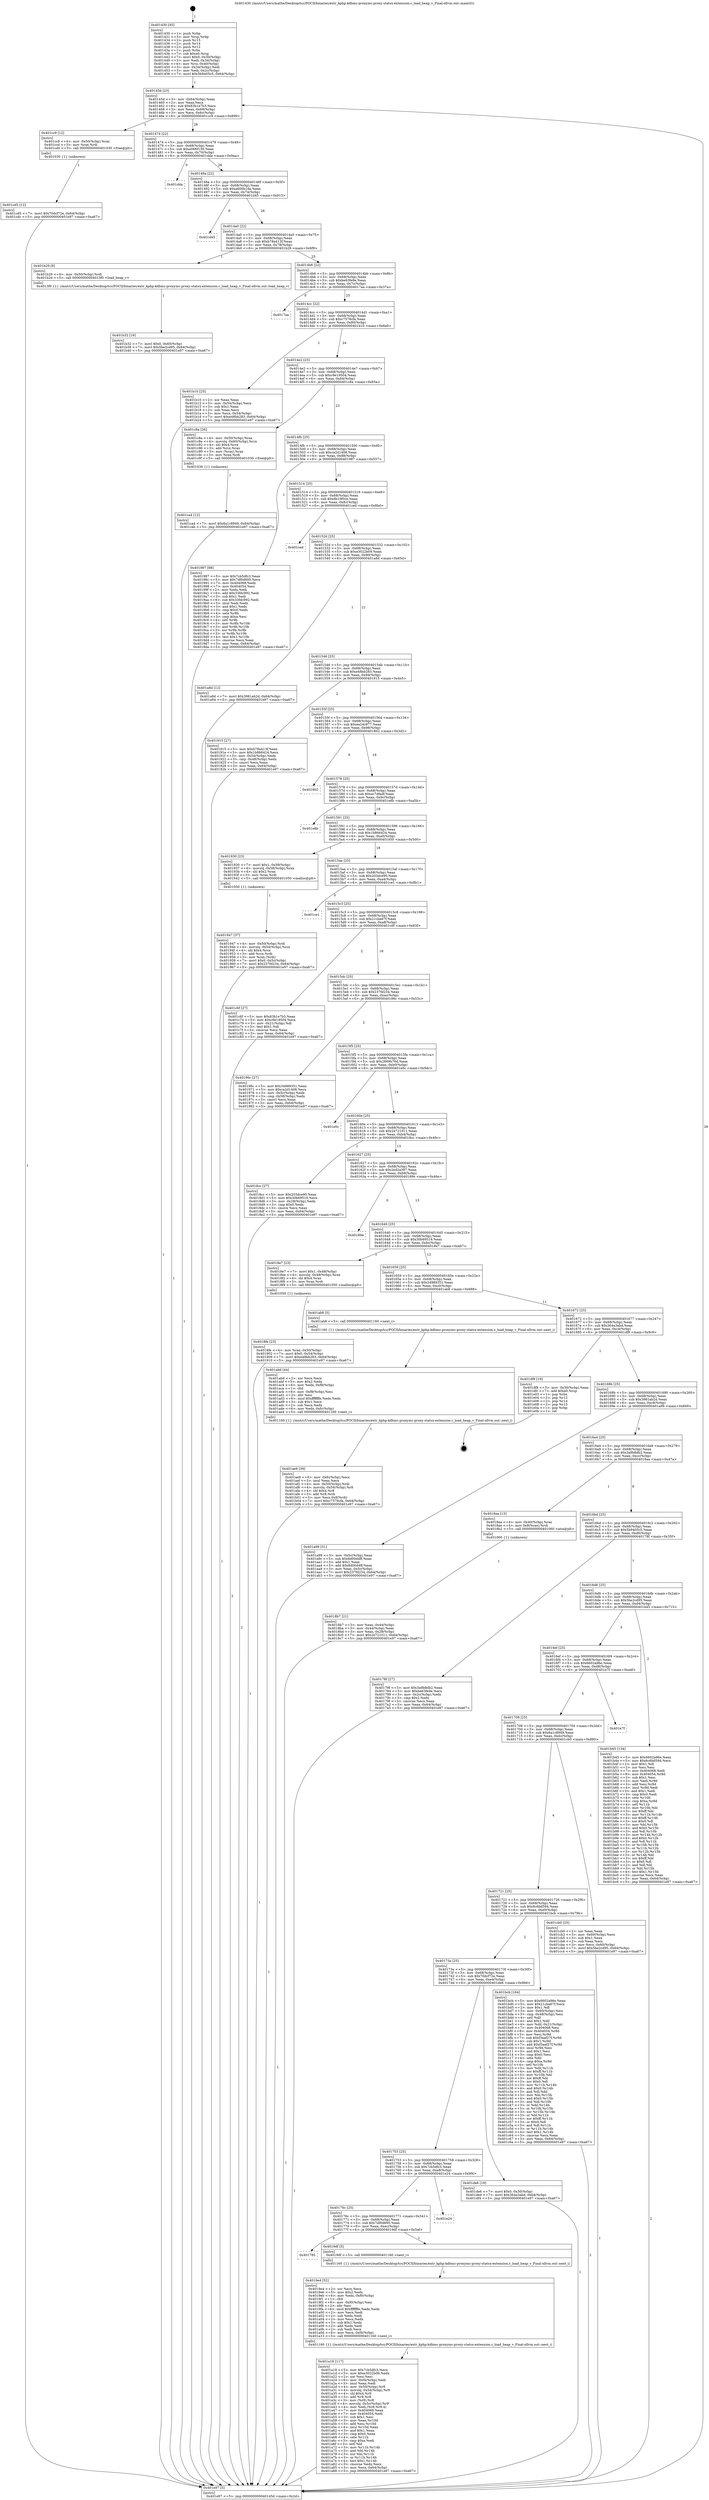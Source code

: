 digraph "0x401430" {
  label = "0x401430 (/mnt/c/Users/mathe/Desktop/tcc/POCII/binaries/extr_kphp-kdbmc-proxymc-proxy-statsx-extension.c_load_heap_v_Final-ollvm.out::main(0))"
  labelloc = "t"
  node[shape=record]

  Entry [label="",width=0.3,height=0.3,shape=circle,fillcolor=black,style=filled]
  "0x40145d" [label="{
     0x40145d [23]\l
     | [instrs]\l
     &nbsp;&nbsp;0x40145d \<+3\>: mov -0x64(%rbp),%eax\l
     &nbsp;&nbsp;0x401460 \<+2\>: mov %eax,%ecx\l
     &nbsp;&nbsp;0x401462 \<+6\>: sub $0x83b1e7b3,%ecx\l
     &nbsp;&nbsp;0x401468 \<+3\>: mov %eax,-0x68(%rbp)\l
     &nbsp;&nbsp;0x40146b \<+3\>: mov %ecx,-0x6c(%rbp)\l
     &nbsp;&nbsp;0x40146e \<+6\>: je 0000000000401cc9 \<main+0x899\>\l
  }"]
  "0x401cc9" [label="{
     0x401cc9 [12]\l
     | [instrs]\l
     &nbsp;&nbsp;0x401cc9 \<+4\>: mov -0x50(%rbp),%rax\l
     &nbsp;&nbsp;0x401ccd \<+3\>: mov %rax,%rdi\l
     &nbsp;&nbsp;0x401cd0 \<+5\>: call 0000000000401030 \<free@plt\>\l
     | [calls]\l
     &nbsp;&nbsp;0x401030 \{1\} (unknown)\l
  }"]
  "0x401474" [label="{
     0x401474 [22]\l
     | [instrs]\l
     &nbsp;&nbsp;0x401474 \<+5\>: jmp 0000000000401479 \<main+0x49\>\l
     &nbsp;&nbsp;0x401479 \<+3\>: mov -0x68(%rbp),%eax\l
     &nbsp;&nbsp;0x40147c \<+5\>: sub $0xa066f139,%eax\l
     &nbsp;&nbsp;0x401481 \<+3\>: mov %eax,-0x70(%rbp)\l
     &nbsp;&nbsp;0x401484 \<+6\>: je 0000000000401dda \<main+0x9aa\>\l
  }"]
  Exit [label="",width=0.3,height=0.3,shape=circle,fillcolor=black,style=filled,peripheries=2]
  "0x401dda" [label="{
     0x401dda\l
  }", style=dashed]
  "0x40148a" [label="{
     0x40148a [22]\l
     | [instrs]\l
     &nbsp;&nbsp;0x40148a \<+5\>: jmp 000000000040148f \<main+0x5f\>\l
     &nbsp;&nbsp;0x40148f \<+3\>: mov -0x68(%rbp),%eax\l
     &nbsp;&nbsp;0x401492 \<+5\>: sub $0xa600b1da,%eax\l
     &nbsp;&nbsp;0x401497 \<+3\>: mov %eax,-0x74(%rbp)\l
     &nbsp;&nbsp;0x40149a \<+6\>: je 0000000000401d45 \<main+0x915\>\l
  }"]
  "0x401cd5" [label="{
     0x401cd5 [12]\l
     | [instrs]\l
     &nbsp;&nbsp;0x401cd5 \<+7\>: movl $0x70dcf72e,-0x64(%rbp)\l
     &nbsp;&nbsp;0x401cdc \<+5\>: jmp 0000000000401e97 \<main+0xa67\>\l
  }"]
  "0x401d45" [label="{
     0x401d45\l
  }", style=dashed]
  "0x4014a0" [label="{
     0x4014a0 [22]\l
     | [instrs]\l
     &nbsp;&nbsp;0x4014a0 \<+5\>: jmp 00000000004014a5 \<main+0x75\>\l
     &nbsp;&nbsp;0x4014a5 \<+3\>: mov -0x68(%rbp),%eax\l
     &nbsp;&nbsp;0x4014a8 \<+5\>: sub $0xb78a413f,%eax\l
     &nbsp;&nbsp;0x4014ad \<+3\>: mov %eax,-0x78(%rbp)\l
     &nbsp;&nbsp;0x4014b0 \<+6\>: je 0000000000401b29 \<main+0x6f9\>\l
  }"]
  "0x401ca4" [label="{
     0x401ca4 [12]\l
     | [instrs]\l
     &nbsp;&nbsp;0x401ca4 \<+7\>: movl $0x6a1c8949,-0x64(%rbp)\l
     &nbsp;&nbsp;0x401cab \<+5\>: jmp 0000000000401e97 \<main+0xa67\>\l
  }"]
  "0x401b29" [label="{
     0x401b29 [9]\l
     | [instrs]\l
     &nbsp;&nbsp;0x401b29 \<+4\>: mov -0x50(%rbp),%rdi\l
     &nbsp;&nbsp;0x401b2d \<+5\>: call 00000000004013f0 \<load_heap_v\>\l
     | [calls]\l
     &nbsp;&nbsp;0x4013f0 \{1\} (/mnt/c/Users/mathe/Desktop/tcc/POCII/binaries/extr_kphp-kdbmc-proxymc-proxy-statsx-extension.c_load_heap_v_Final-ollvm.out::load_heap_v)\l
  }"]
  "0x4014b6" [label="{
     0x4014b6 [22]\l
     | [instrs]\l
     &nbsp;&nbsp;0x4014b6 \<+5\>: jmp 00000000004014bb \<main+0x8b\>\l
     &nbsp;&nbsp;0x4014bb \<+3\>: mov -0x68(%rbp),%eax\l
     &nbsp;&nbsp;0x4014be \<+5\>: sub $0xbe63fe9e,%eax\l
     &nbsp;&nbsp;0x4014c3 \<+3\>: mov %eax,-0x7c(%rbp)\l
     &nbsp;&nbsp;0x4014c6 \<+6\>: je 00000000004017aa \<main+0x37a\>\l
  }"]
  "0x401b32" [label="{
     0x401b32 [19]\l
     | [instrs]\l
     &nbsp;&nbsp;0x401b32 \<+7\>: movl $0x0,-0x60(%rbp)\l
     &nbsp;&nbsp;0x401b39 \<+7\>: movl $0x5be2cd95,-0x64(%rbp)\l
     &nbsp;&nbsp;0x401b40 \<+5\>: jmp 0000000000401e97 \<main+0xa67\>\l
  }"]
  "0x4017aa" [label="{
     0x4017aa\l
  }", style=dashed]
  "0x4014cc" [label="{
     0x4014cc [22]\l
     | [instrs]\l
     &nbsp;&nbsp;0x4014cc \<+5\>: jmp 00000000004014d1 \<main+0xa1\>\l
     &nbsp;&nbsp;0x4014d1 \<+3\>: mov -0x68(%rbp),%eax\l
     &nbsp;&nbsp;0x4014d4 \<+5\>: sub $0xc7578cfa,%eax\l
     &nbsp;&nbsp;0x4014d9 \<+3\>: mov %eax,-0x80(%rbp)\l
     &nbsp;&nbsp;0x4014dc \<+6\>: je 0000000000401b10 \<main+0x6e0\>\l
  }"]
  "0x401ae9" [label="{
     0x401ae9 [39]\l
     | [instrs]\l
     &nbsp;&nbsp;0x401ae9 \<+6\>: mov -0xfc(%rbp),%ecx\l
     &nbsp;&nbsp;0x401aef \<+3\>: imul %eax,%ecx\l
     &nbsp;&nbsp;0x401af2 \<+4\>: mov -0x50(%rbp),%rdi\l
     &nbsp;&nbsp;0x401af6 \<+4\>: movslq -0x54(%rbp),%r8\l
     &nbsp;&nbsp;0x401afa \<+4\>: shl $0x4,%r8\l
     &nbsp;&nbsp;0x401afe \<+3\>: add %r8,%rdi\l
     &nbsp;&nbsp;0x401b01 \<+3\>: mov %ecx,0x8(%rdi)\l
     &nbsp;&nbsp;0x401b04 \<+7\>: movl $0xc7578cfa,-0x64(%rbp)\l
     &nbsp;&nbsp;0x401b0b \<+5\>: jmp 0000000000401e97 \<main+0xa67\>\l
  }"]
  "0x401b10" [label="{
     0x401b10 [25]\l
     | [instrs]\l
     &nbsp;&nbsp;0x401b10 \<+2\>: xor %eax,%eax\l
     &nbsp;&nbsp;0x401b12 \<+3\>: mov -0x54(%rbp),%ecx\l
     &nbsp;&nbsp;0x401b15 \<+3\>: sub $0x1,%eax\l
     &nbsp;&nbsp;0x401b18 \<+2\>: sub %eax,%ecx\l
     &nbsp;&nbsp;0x401b1a \<+3\>: mov %ecx,-0x54(%rbp)\l
     &nbsp;&nbsp;0x401b1d \<+7\>: movl $0xe48bb283,-0x64(%rbp)\l
     &nbsp;&nbsp;0x401b24 \<+5\>: jmp 0000000000401e97 \<main+0xa67\>\l
  }"]
  "0x4014e2" [label="{
     0x4014e2 [25]\l
     | [instrs]\l
     &nbsp;&nbsp;0x4014e2 \<+5\>: jmp 00000000004014e7 \<main+0xb7\>\l
     &nbsp;&nbsp;0x4014e7 \<+3\>: mov -0x68(%rbp),%eax\l
     &nbsp;&nbsp;0x4014ea \<+5\>: sub $0xc9e19504,%eax\l
     &nbsp;&nbsp;0x4014ef \<+6\>: mov %eax,-0x84(%rbp)\l
     &nbsp;&nbsp;0x4014f5 \<+6\>: je 0000000000401c8a \<main+0x85a\>\l
  }"]
  "0x401abd" [label="{
     0x401abd [44]\l
     | [instrs]\l
     &nbsp;&nbsp;0x401abd \<+2\>: xor %ecx,%ecx\l
     &nbsp;&nbsp;0x401abf \<+5\>: mov $0x2,%edx\l
     &nbsp;&nbsp;0x401ac4 \<+6\>: mov %edx,-0xf8(%rbp)\l
     &nbsp;&nbsp;0x401aca \<+1\>: cltd\l
     &nbsp;&nbsp;0x401acb \<+6\>: mov -0xf8(%rbp),%esi\l
     &nbsp;&nbsp;0x401ad1 \<+2\>: idiv %esi\l
     &nbsp;&nbsp;0x401ad3 \<+6\>: imul $0xfffffffe,%edx,%edx\l
     &nbsp;&nbsp;0x401ad9 \<+3\>: sub $0x1,%ecx\l
     &nbsp;&nbsp;0x401adc \<+2\>: sub %ecx,%edx\l
     &nbsp;&nbsp;0x401ade \<+6\>: mov %edx,-0xfc(%rbp)\l
     &nbsp;&nbsp;0x401ae4 \<+5\>: call 0000000000401160 \<next_i\>\l
     | [calls]\l
     &nbsp;&nbsp;0x401160 \{1\} (/mnt/c/Users/mathe/Desktop/tcc/POCII/binaries/extr_kphp-kdbmc-proxymc-proxy-statsx-extension.c_load_heap_v_Final-ollvm.out::next_i)\l
  }"]
  "0x401c8a" [label="{
     0x401c8a [26]\l
     | [instrs]\l
     &nbsp;&nbsp;0x401c8a \<+4\>: mov -0x50(%rbp),%rax\l
     &nbsp;&nbsp;0x401c8e \<+4\>: movslq -0x60(%rbp),%rcx\l
     &nbsp;&nbsp;0x401c92 \<+4\>: shl $0x4,%rcx\l
     &nbsp;&nbsp;0x401c96 \<+3\>: add %rcx,%rax\l
     &nbsp;&nbsp;0x401c99 \<+3\>: mov (%rax),%rax\l
     &nbsp;&nbsp;0x401c9c \<+3\>: mov %rax,%rdi\l
     &nbsp;&nbsp;0x401c9f \<+5\>: call 0000000000401030 \<free@plt\>\l
     | [calls]\l
     &nbsp;&nbsp;0x401030 \{1\} (unknown)\l
  }"]
  "0x4014fb" [label="{
     0x4014fb [25]\l
     | [instrs]\l
     &nbsp;&nbsp;0x4014fb \<+5\>: jmp 0000000000401500 \<main+0xd0\>\l
     &nbsp;&nbsp;0x401500 \<+3\>: mov -0x68(%rbp),%eax\l
     &nbsp;&nbsp;0x401503 \<+5\>: sub $0xca2d1408,%eax\l
     &nbsp;&nbsp;0x401508 \<+6\>: mov %eax,-0x88(%rbp)\l
     &nbsp;&nbsp;0x40150e \<+6\>: je 0000000000401987 \<main+0x557\>\l
  }"]
  "0x401a18" [label="{
     0x401a18 [117]\l
     | [instrs]\l
     &nbsp;&nbsp;0x401a18 \<+5\>: mov $0x7cb5dfc3,%ecx\l
     &nbsp;&nbsp;0x401a1d \<+5\>: mov $0xe3022b09,%edx\l
     &nbsp;&nbsp;0x401a22 \<+2\>: xor %esi,%esi\l
     &nbsp;&nbsp;0x401a24 \<+6\>: mov -0xf4(%rbp),%edi\l
     &nbsp;&nbsp;0x401a2a \<+3\>: imul %eax,%edi\l
     &nbsp;&nbsp;0x401a2d \<+4\>: mov -0x50(%rbp),%r8\l
     &nbsp;&nbsp;0x401a31 \<+4\>: movslq -0x54(%rbp),%r9\l
     &nbsp;&nbsp;0x401a35 \<+4\>: shl $0x4,%r9\l
     &nbsp;&nbsp;0x401a39 \<+3\>: add %r9,%r8\l
     &nbsp;&nbsp;0x401a3c \<+3\>: mov (%r8),%r8\l
     &nbsp;&nbsp;0x401a3f \<+4\>: movslq -0x5c(%rbp),%r9\l
     &nbsp;&nbsp;0x401a43 \<+4\>: mov %edi,(%r8,%r9,4)\l
     &nbsp;&nbsp;0x401a47 \<+7\>: mov 0x404068,%eax\l
     &nbsp;&nbsp;0x401a4e \<+7\>: mov 0x404054,%edi\l
     &nbsp;&nbsp;0x401a55 \<+3\>: sub $0x1,%esi\l
     &nbsp;&nbsp;0x401a58 \<+3\>: mov %eax,%r10d\l
     &nbsp;&nbsp;0x401a5b \<+3\>: add %esi,%r10d\l
     &nbsp;&nbsp;0x401a5e \<+4\>: imul %r10d,%eax\l
     &nbsp;&nbsp;0x401a62 \<+3\>: and $0x1,%eax\l
     &nbsp;&nbsp;0x401a65 \<+3\>: cmp $0x0,%eax\l
     &nbsp;&nbsp;0x401a68 \<+4\>: sete %r11b\l
     &nbsp;&nbsp;0x401a6c \<+3\>: cmp $0xa,%edi\l
     &nbsp;&nbsp;0x401a6f \<+3\>: setl %bl\l
     &nbsp;&nbsp;0x401a72 \<+3\>: mov %r11b,%r14b\l
     &nbsp;&nbsp;0x401a75 \<+3\>: and %bl,%r14b\l
     &nbsp;&nbsp;0x401a78 \<+3\>: xor %bl,%r11b\l
     &nbsp;&nbsp;0x401a7b \<+3\>: or %r11b,%r14b\l
     &nbsp;&nbsp;0x401a7e \<+4\>: test $0x1,%r14b\l
     &nbsp;&nbsp;0x401a82 \<+3\>: cmovne %edx,%ecx\l
     &nbsp;&nbsp;0x401a85 \<+3\>: mov %ecx,-0x64(%rbp)\l
     &nbsp;&nbsp;0x401a88 \<+5\>: jmp 0000000000401e97 \<main+0xa67\>\l
  }"]
  "0x401987" [label="{
     0x401987 [88]\l
     | [instrs]\l
     &nbsp;&nbsp;0x401987 \<+5\>: mov $0x7cb5dfc3,%eax\l
     &nbsp;&nbsp;0x40198c \<+5\>: mov $0x7df0d695,%ecx\l
     &nbsp;&nbsp;0x401991 \<+7\>: mov 0x404068,%edx\l
     &nbsp;&nbsp;0x401998 \<+7\>: mov 0x404054,%esi\l
     &nbsp;&nbsp;0x40199f \<+2\>: mov %edx,%edi\l
     &nbsp;&nbsp;0x4019a1 \<+6\>: add $0x33fdc992,%edi\l
     &nbsp;&nbsp;0x4019a7 \<+3\>: sub $0x1,%edi\l
     &nbsp;&nbsp;0x4019aa \<+6\>: sub $0x33fdc992,%edi\l
     &nbsp;&nbsp;0x4019b0 \<+3\>: imul %edi,%edx\l
     &nbsp;&nbsp;0x4019b3 \<+3\>: and $0x1,%edx\l
     &nbsp;&nbsp;0x4019b6 \<+3\>: cmp $0x0,%edx\l
     &nbsp;&nbsp;0x4019b9 \<+4\>: sete %r8b\l
     &nbsp;&nbsp;0x4019bd \<+3\>: cmp $0xa,%esi\l
     &nbsp;&nbsp;0x4019c0 \<+4\>: setl %r9b\l
     &nbsp;&nbsp;0x4019c4 \<+3\>: mov %r8b,%r10b\l
     &nbsp;&nbsp;0x4019c7 \<+3\>: and %r9b,%r10b\l
     &nbsp;&nbsp;0x4019ca \<+3\>: xor %r9b,%r8b\l
     &nbsp;&nbsp;0x4019cd \<+3\>: or %r8b,%r10b\l
     &nbsp;&nbsp;0x4019d0 \<+4\>: test $0x1,%r10b\l
     &nbsp;&nbsp;0x4019d4 \<+3\>: cmovne %ecx,%eax\l
     &nbsp;&nbsp;0x4019d7 \<+3\>: mov %eax,-0x64(%rbp)\l
     &nbsp;&nbsp;0x4019da \<+5\>: jmp 0000000000401e97 \<main+0xa67\>\l
  }"]
  "0x401514" [label="{
     0x401514 [25]\l
     | [instrs]\l
     &nbsp;&nbsp;0x401514 \<+5\>: jmp 0000000000401519 \<main+0xe9\>\l
     &nbsp;&nbsp;0x401519 \<+3\>: mov -0x68(%rbp),%eax\l
     &nbsp;&nbsp;0x40151c \<+5\>: sub $0xdb19f0ce,%eax\l
     &nbsp;&nbsp;0x401521 \<+6\>: mov %eax,-0x8c(%rbp)\l
     &nbsp;&nbsp;0x401527 \<+6\>: je 0000000000401ced \<main+0x8bd\>\l
  }"]
  "0x4019e4" [label="{
     0x4019e4 [52]\l
     | [instrs]\l
     &nbsp;&nbsp;0x4019e4 \<+2\>: xor %ecx,%ecx\l
     &nbsp;&nbsp;0x4019e6 \<+5\>: mov $0x2,%edx\l
     &nbsp;&nbsp;0x4019eb \<+6\>: mov %edx,-0xf0(%rbp)\l
     &nbsp;&nbsp;0x4019f1 \<+1\>: cltd\l
     &nbsp;&nbsp;0x4019f2 \<+6\>: mov -0xf0(%rbp),%esi\l
     &nbsp;&nbsp;0x4019f8 \<+2\>: idiv %esi\l
     &nbsp;&nbsp;0x4019fa \<+6\>: imul $0xfffffffe,%edx,%edx\l
     &nbsp;&nbsp;0x401a00 \<+2\>: mov %ecx,%edi\l
     &nbsp;&nbsp;0x401a02 \<+2\>: sub %edx,%edi\l
     &nbsp;&nbsp;0x401a04 \<+2\>: mov %ecx,%edx\l
     &nbsp;&nbsp;0x401a06 \<+3\>: sub $0x1,%edx\l
     &nbsp;&nbsp;0x401a09 \<+2\>: add %edx,%edi\l
     &nbsp;&nbsp;0x401a0b \<+2\>: sub %edi,%ecx\l
     &nbsp;&nbsp;0x401a0d \<+6\>: mov %ecx,-0xf4(%rbp)\l
     &nbsp;&nbsp;0x401a13 \<+5\>: call 0000000000401160 \<next_i\>\l
     | [calls]\l
     &nbsp;&nbsp;0x401160 \{1\} (/mnt/c/Users/mathe/Desktop/tcc/POCII/binaries/extr_kphp-kdbmc-proxymc-proxy-statsx-extension.c_load_heap_v_Final-ollvm.out::next_i)\l
  }"]
  "0x401ced" [label="{
     0x401ced\l
  }", style=dashed]
  "0x40152d" [label="{
     0x40152d [25]\l
     | [instrs]\l
     &nbsp;&nbsp;0x40152d \<+5\>: jmp 0000000000401532 \<main+0x102\>\l
     &nbsp;&nbsp;0x401532 \<+3\>: mov -0x68(%rbp),%eax\l
     &nbsp;&nbsp;0x401535 \<+5\>: sub $0xe3022b09,%eax\l
     &nbsp;&nbsp;0x40153a \<+6\>: mov %eax,-0x90(%rbp)\l
     &nbsp;&nbsp;0x401540 \<+6\>: je 0000000000401a8d \<main+0x65d\>\l
  }"]
  "0x401785" [label="{
     0x401785\l
  }", style=dashed]
  "0x401a8d" [label="{
     0x401a8d [12]\l
     | [instrs]\l
     &nbsp;&nbsp;0x401a8d \<+7\>: movl $0x3981ab2d,-0x64(%rbp)\l
     &nbsp;&nbsp;0x401a94 \<+5\>: jmp 0000000000401e97 \<main+0xa67\>\l
  }"]
  "0x401546" [label="{
     0x401546 [25]\l
     | [instrs]\l
     &nbsp;&nbsp;0x401546 \<+5\>: jmp 000000000040154b \<main+0x11b\>\l
     &nbsp;&nbsp;0x40154b \<+3\>: mov -0x68(%rbp),%eax\l
     &nbsp;&nbsp;0x40154e \<+5\>: sub $0xe48bb283,%eax\l
     &nbsp;&nbsp;0x401553 \<+6\>: mov %eax,-0x94(%rbp)\l
     &nbsp;&nbsp;0x401559 \<+6\>: je 0000000000401915 \<main+0x4e5\>\l
  }"]
  "0x4019df" [label="{
     0x4019df [5]\l
     | [instrs]\l
     &nbsp;&nbsp;0x4019df \<+5\>: call 0000000000401160 \<next_i\>\l
     | [calls]\l
     &nbsp;&nbsp;0x401160 \{1\} (/mnt/c/Users/mathe/Desktop/tcc/POCII/binaries/extr_kphp-kdbmc-proxymc-proxy-statsx-extension.c_load_heap_v_Final-ollvm.out::next_i)\l
  }"]
  "0x401915" [label="{
     0x401915 [27]\l
     | [instrs]\l
     &nbsp;&nbsp;0x401915 \<+5\>: mov $0xb78a413f,%eax\l
     &nbsp;&nbsp;0x40191a \<+5\>: mov $0x1b866424,%ecx\l
     &nbsp;&nbsp;0x40191f \<+3\>: mov -0x54(%rbp),%edx\l
     &nbsp;&nbsp;0x401922 \<+3\>: cmp -0x48(%rbp),%edx\l
     &nbsp;&nbsp;0x401925 \<+3\>: cmovl %ecx,%eax\l
     &nbsp;&nbsp;0x401928 \<+3\>: mov %eax,-0x64(%rbp)\l
     &nbsp;&nbsp;0x40192b \<+5\>: jmp 0000000000401e97 \<main+0xa67\>\l
  }"]
  "0x40155f" [label="{
     0x40155f [25]\l
     | [instrs]\l
     &nbsp;&nbsp;0x40155f \<+5\>: jmp 0000000000401564 \<main+0x134\>\l
     &nbsp;&nbsp;0x401564 \<+3\>: mov -0x68(%rbp),%eax\l
     &nbsp;&nbsp;0x401567 \<+5\>: sub $0xea24c977,%eax\l
     &nbsp;&nbsp;0x40156c \<+6\>: mov %eax,-0x98(%rbp)\l
     &nbsp;&nbsp;0x401572 \<+6\>: je 0000000000401802 \<main+0x3d2\>\l
  }"]
  "0x40176c" [label="{
     0x40176c [25]\l
     | [instrs]\l
     &nbsp;&nbsp;0x40176c \<+5\>: jmp 0000000000401771 \<main+0x341\>\l
     &nbsp;&nbsp;0x401771 \<+3\>: mov -0x68(%rbp),%eax\l
     &nbsp;&nbsp;0x401774 \<+5\>: sub $0x7df0d695,%eax\l
     &nbsp;&nbsp;0x401779 \<+6\>: mov %eax,-0xec(%rbp)\l
     &nbsp;&nbsp;0x40177f \<+6\>: je 00000000004019df \<main+0x5af\>\l
  }"]
  "0x401802" [label="{
     0x401802\l
  }", style=dashed]
  "0x401578" [label="{
     0x401578 [25]\l
     | [instrs]\l
     &nbsp;&nbsp;0x401578 \<+5\>: jmp 000000000040157d \<main+0x14d\>\l
     &nbsp;&nbsp;0x40157d \<+3\>: mov -0x68(%rbp),%eax\l
     &nbsp;&nbsp;0x401580 \<+5\>: sub $0xec7dfadf,%eax\l
     &nbsp;&nbsp;0x401585 \<+6\>: mov %eax,-0x9c(%rbp)\l
     &nbsp;&nbsp;0x40158b \<+6\>: je 0000000000401e8b \<main+0xa5b\>\l
  }"]
  "0x401e24" [label="{
     0x401e24\l
  }", style=dashed]
  "0x401e8b" [label="{
     0x401e8b\l
  }", style=dashed]
  "0x401591" [label="{
     0x401591 [25]\l
     | [instrs]\l
     &nbsp;&nbsp;0x401591 \<+5\>: jmp 0000000000401596 \<main+0x166\>\l
     &nbsp;&nbsp;0x401596 \<+3\>: mov -0x68(%rbp),%eax\l
     &nbsp;&nbsp;0x401599 \<+5\>: sub $0x1b866424,%eax\l
     &nbsp;&nbsp;0x40159e \<+6\>: mov %eax,-0xa0(%rbp)\l
     &nbsp;&nbsp;0x4015a4 \<+6\>: je 0000000000401930 \<main+0x500\>\l
  }"]
  "0x401753" [label="{
     0x401753 [25]\l
     | [instrs]\l
     &nbsp;&nbsp;0x401753 \<+5\>: jmp 0000000000401758 \<main+0x328\>\l
     &nbsp;&nbsp;0x401758 \<+3\>: mov -0x68(%rbp),%eax\l
     &nbsp;&nbsp;0x40175b \<+5\>: sub $0x7cb5dfc3,%eax\l
     &nbsp;&nbsp;0x401760 \<+6\>: mov %eax,-0xe8(%rbp)\l
     &nbsp;&nbsp;0x401766 \<+6\>: je 0000000000401e24 \<main+0x9f4\>\l
  }"]
  "0x401930" [label="{
     0x401930 [23]\l
     | [instrs]\l
     &nbsp;&nbsp;0x401930 \<+7\>: movl $0x1,-0x58(%rbp)\l
     &nbsp;&nbsp;0x401937 \<+4\>: movslq -0x58(%rbp),%rax\l
     &nbsp;&nbsp;0x40193b \<+4\>: shl $0x2,%rax\l
     &nbsp;&nbsp;0x40193f \<+3\>: mov %rax,%rdi\l
     &nbsp;&nbsp;0x401942 \<+5\>: call 0000000000401050 \<malloc@plt\>\l
     | [calls]\l
     &nbsp;&nbsp;0x401050 \{1\} (unknown)\l
  }"]
  "0x4015aa" [label="{
     0x4015aa [25]\l
     | [instrs]\l
     &nbsp;&nbsp;0x4015aa \<+5\>: jmp 00000000004015af \<main+0x17f\>\l
     &nbsp;&nbsp;0x4015af \<+3\>: mov -0x68(%rbp),%eax\l
     &nbsp;&nbsp;0x4015b2 \<+5\>: sub $0x203dce90,%eax\l
     &nbsp;&nbsp;0x4015b7 \<+6\>: mov %eax,-0xa4(%rbp)\l
     &nbsp;&nbsp;0x4015bd \<+6\>: je 0000000000401ce1 \<main+0x8b1\>\l
  }"]
  "0x401de6" [label="{
     0x401de6 [19]\l
     | [instrs]\l
     &nbsp;&nbsp;0x401de6 \<+7\>: movl $0x0,-0x30(%rbp)\l
     &nbsp;&nbsp;0x401ded \<+7\>: movl $0x364a3abd,-0x64(%rbp)\l
     &nbsp;&nbsp;0x401df4 \<+5\>: jmp 0000000000401e97 \<main+0xa67\>\l
  }"]
  "0x401ce1" [label="{
     0x401ce1\l
  }", style=dashed]
  "0x4015c3" [label="{
     0x4015c3 [25]\l
     | [instrs]\l
     &nbsp;&nbsp;0x4015c3 \<+5\>: jmp 00000000004015c8 \<main+0x198\>\l
     &nbsp;&nbsp;0x4015c8 \<+3\>: mov -0x68(%rbp),%eax\l
     &nbsp;&nbsp;0x4015cb \<+5\>: sub $0x21cba67f,%eax\l
     &nbsp;&nbsp;0x4015d0 \<+6\>: mov %eax,-0xa8(%rbp)\l
     &nbsp;&nbsp;0x4015d6 \<+6\>: je 0000000000401c6f \<main+0x83f\>\l
  }"]
  "0x40173a" [label="{
     0x40173a [25]\l
     | [instrs]\l
     &nbsp;&nbsp;0x40173a \<+5\>: jmp 000000000040173f \<main+0x30f\>\l
     &nbsp;&nbsp;0x40173f \<+3\>: mov -0x68(%rbp),%eax\l
     &nbsp;&nbsp;0x401742 \<+5\>: sub $0x70dcf72e,%eax\l
     &nbsp;&nbsp;0x401747 \<+6\>: mov %eax,-0xe4(%rbp)\l
     &nbsp;&nbsp;0x40174d \<+6\>: je 0000000000401de6 \<main+0x9b6\>\l
  }"]
  "0x401c6f" [label="{
     0x401c6f [27]\l
     | [instrs]\l
     &nbsp;&nbsp;0x401c6f \<+5\>: mov $0x83b1e7b3,%eax\l
     &nbsp;&nbsp;0x401c74 \<+5\>: mov $0xc9e19504,%ecx\l
     &nbsp;&nbsp;0x401c79 \<+3\>: mov -0x21(%rbp),%dl\l
     &nbsp;&nbsp;0x401c7c \<+3\>: test $0x1,%dl\l
     &nbsp;&nbsp;0x401c7f \<+3\>: cmovne %ecx,%eax\l
     &nbsp;&nbsp;0x401c82 \<+3\>: mov %eax,-0x64(%rbp)\l
     &nbsp;&nbsp;0x401c85 \<+5\>: jmp 0000000000401e97 \<main+0xa67\>\l
  }"]
  "0x4015dc" [label="{
     0x4015dc [25]\l
     | [instrs]\l
     &nbsp;&nbsp;0x4015dc \<+5\>: jmp 00000000004015e1 \<main+0x1b1\>\l
     &nbsp;&nbsp;0x4015e1 \<+3\>: mov -0x68(%rbp),%eax\l
     &nbsp;&nbsp;0x4015e4 \<+5\>: sub $0x237fd234,%eax\l
     &nbsp;&nbsp;0x4015e9 \<+6\>: mov %eax,-0xac(%rbp)\l
     &nbsp;&nbsp;0x4015ef \<+6\>: je 000000000040196c \<main+0x53c\>\l
  }"]
  "0x401bcb" [label="{
     0x401bcb [164]\l
     | [instrs]\l
     &nbsp;&nbsp;0x401bcb \<+5\>: mov $0x6602a96e,%eax\l
     &nbsp;&nbsp;0x401bd0 \<+5\>: mov $0x21cba67f,%ecx\l
     &nbsp;&nbsp;0x401bd5 \<+2\>: mov $0x1,%dl\l
     &nbsp;&nbsp;0x401bd7 \<+3\>: mov -0x60(%rbp),%esi\l
     &nbsp;&nbsp;0x401bda \<+3\>: cmp -0x48(%rbp),%esi\l
     &nbsp;&nbsp;0x401bdd \<+4\>: setl %dil\l
     &nbsp;&nbsp;0x401be1 \<+4\>: and $0x1,%dil\l
     &nbsp;&nbsp;0x401be5 \<+4\>: mov %dil,-0x21(%rbp)\l
     &nbsp;&nbsp;0x401be9 \<+7\>: mov 0x404068,%esi\l
     &nbsp;&nbsp;0x401bf0 \<+8\>: mov 0x404054,%r8d\l
     &nbsp;&nbsp;0x401bf8 \<+3\>: mov %esi,%r9d\l
     &nbsp;&nbsp;0x401bfb \<+7\>: sub $0xf3aaf27f,%r9d\l
     &nbsp;&nbsp;0x401c02 \<+4\>: sub $0x1,%r9d\l
     &nbsp;&nbsp;0x401c06 \<+7\>: add $0xf3aaf27f,%r9d\l
     &nbsp;&nbsp;0x401c0d \<+4\>: imul %r9d,%esi\l
     &nbsp;&nbsp;0x401c11 \<+3\>: and $0x1,%esi\l
     &nbsp;&nbsp;0x401c14 \<+3\>: cmp $0x0,%esi\l
     &nbsp;&nbsp;0x401c17 \<+4\>: sete %dil\l
     &nbsp;&nbsp;0x401c1b \<+4\>: cmp $0xa,%r8d\l
     &nbsp;&nbsp;0x401c1f \<+4\>: setl %r10b\l
     &nbsp;&nbsp;0x401c23 \<+3\>: mov %dil,%r11b\l
     &nbsp;&nbsp;0x401c26 \<+4\>: xor $0xff,%r11b\l
     &nbsp;&nbsp;0x401c2a \<+3\>: mov %r10b,%bl\l
     &nbsp;&nbsp;0x401c2d \<+3\>: xor $0xff,%bl\l
     &nbsp;&nbsp;0x401c30 \<+3\>: xor $0x0,%dl\l
     &nbsp;&nbsp;0x401c33 \<+3\>: mov %r11b,%r14b\l
     &nbsp;&nbsp;0x401c36 \<+4\>: and $0x0,%r14b\l
     &nbsp;&nbsp;0x401c3a \<+3\>: and %dl,%dil\l
     &nbsp;&nbsp;0x401c3d \<+3\>: mov %bl,%r15b\l
     &nbsp;&nbsp;0x401c40 \<+4\>: and $0x0,%r15b\l
     &nbsp;&nbsp;0x401c44 \<+3\>: and %dl,%r10b\l
     &nbsp;&nbsp;0x401c47 \<+3\>: or %dil,%r14b\l
     &nbsp;&nbsp;0x401c4a \<+3\>: or %r10b,%r15b\l
     &nbsp;&nbsp;0x401c4d \<+3\>: xor %r15b,%r14b\l
     &nbsp;&nbsp;0x401c50 \<+3\>: or %bl,%r11b\l
     &nbsp;&nbsp;0x401c53 \<+4\>: xor $0xff,%r11b\l
     &nbsp;&nbsp;0x401c57 \<+3\>: or $0x0,%dl\l
     &nbsp;&nbsp;0x401c5a \<+3\>: and %dl,%r11b\l
     &nbsp;&nbsp;0x401c5d \<+3\>: or %r11b,%r14b\l
     &nbsp;&nbsp;0x401c60 \<+4\>: test $0x1,%r14b\l
     &nbsp;&nbsp;0x401c64 \<+3\>: cmovne %ecx,%eax\l
     &nbsp;&nbsp;0x401c67 \<+3\>: mov %eax,-0x64(%rbp)\l
     &nbsp;&nbsp;0x401c6a \<+5\>: jmp 0000000000401e97 \<main+0xa67\>\l
  }"]
  "0x40196c" [label="{
     0x40196c [27]\l
     | [instrs]\l
     &nbsp;&nbsp;0x40196c \<+5\>: mov $0x34989351,%eax\l
     &nbsp;&nbsp;0x401971 \<+5\>: mov $0xca2d1408,%ecx\l
     &nbsp;&nbsp;0x401976 \<+3\>: mov -0x5c(%rbp),%edx\l
     &nbsp;&nbsp;0x401979 \<+3\>: cmp -0x58(%rbp),%edx\l
     &nbsp;&nbsp;0x40197c \<+3\>: cmovl %ecx,%eax\l
     &nbsp;&nbsp;0x40197f \<+3\>: mov %eax,-0x64(%rbp)\l
     &nbsp;&nbsp;0x401982 \<+5\>: jmp 0000000000401e97 \<main+0xa67\>\l
  }"]
  "0x4015f5" [label="{
     0x4015f5 [25]\l
     | [instrs]\l
     &nbsp;&nbsp;0x4015f5 \<+5\>: jmp 00000000004015fa \<main+0x1ca\>\l
     &nbsp;&nbsp;0x4015fa \<+3\>: mov -0x68(%rbp),%eax\l
     &nbsp;&nbsp;0x4015fd \<+5\>: sub $0x2869b76d,%eax\l
     &nbsp;&nbsp;0x401602 \<+6\>: mov %eax,-0xb0(%rbp)\l
     &nbsp;&nbsp;0x401608 \<+6\>: je 0000000000401e0c \<main+0x9dc\>\l
  }"]
  "0x401721" [label="{
     0x401721 [25]\l
     | [instrs]\l
     &nbsp;&nbsp;0x401721 \<+5\>: jmp 0000000000401726 \<main+0x2f6\>\l
     &nbsp;&nbsp;0x401726 \<+3\>: mov -0x68(%rbp),%eax\l
     &nbsp;&nbsp;0x401729 \<+5\>: sub $0x6c6bd594,%eax\l
     &nbsp;&nbsp;0x40172e \<+6\>: mov %eax,-0xe0(%rbp)\l
     &nbsp;&nbsp;0x401734 \<+6\>: je 0000000000401bcb \<main+0x79b\>\l
  }"]
  "0x401e0c" [label="{
     0x401e0c\l
  }", style=dashed]
  "0x40160e" [label="{
     0x40160e [25]\l
     | [instrs]\l
     &nbsp;&nbsp;0x40160e \<+5\>: jmp 0000000000401613 \<main+0x1e3\>\l
     &nbsp;&nbsp;0x401613 \<+3\>: mov -0x68(%rbp),%eax\l
     &nbsp;&nbsp;0x401616 \<+5\>: sub $0x2e721011,%eax\l
     &nbsp;&nbsp;0x40161b \<+6\>: mov %eax,-0xb4(%rbp)\l
     &nbsp;&nbsp;0x401621 \<+6\>: je 00000000004018cc \<main+0x49c\>\l
  }"]
  "0x401cb0" [label="{
     0x401cb0 [25]\l
     | [instrs]\l
     &nbsp;&nbsp;0x401cb0 \<+2\>: xor %eax,%eax\l
     &nbsp;&nbsp;0x401cb2 \<+3\>: mov -0x60(%rbp),%ecx\l
     &nbsp;&nbsp;0x401cb5 \<+3\>: sub $0x1,%eax\l
     &nbsp;&nbsp;0x401cb8 \<+2\>: sub %eax,%ecx\l
     &nbsp;&nbsp;0x401cba \<+3\>: mov %ecx,-0x60(%rbp)\l
     &nbsp;&nbsp;0x401cbd \<+7\>: movl $0x5be2cd95,-0x64(%rbp)\l
     &nbsp;&nbsp;0x401cc4 \<+5\>: jmp 0000000000401e97 \<main+0xa67\>\l
  }"]
  "0x4018cc" [label="{
     0x4018cc [27]\l
     | [instrs]\l
     &nbsp;&nbsp;0x4018cc \<+5\>: mov $0x203dce90,%eax\l
     &nbsp;&nbsp;0x4018d1 \<+5\>: mov $0x30b69519,%ecx\l
     &nbsp;&nbsp;0x4018d6 \<+3\>: mov -0x28(%rbp),%edx\l
     &nbsp;&nbsp;0x4018d9 \<+3\>: cmp $0x0,%edx\l
     &nbsp;&nbsp;0x4018dc \<+3\>: cmove %ecx,%eax\l
     &nbsp;&nbsp;0x4018df \<+3\>: mov %eax,-0x64(%rbp)\l
     &nbsp;&nbsp;0x4018e2 \<+5\>: jmp 0000000000401e97 \<main+0xa67\>\l
  }"]
  "0x401627" [label="{
     0x401627 [25]\l
     | [instrs]\l
     &nbsp;&nbsp;0x401627 \<+5\>: jmp 000000000040162c \<main+0x1fc\>\l
     &nbsp;&nbsp;0x40162c \<+3\>: mov -0x68(%rbp),%eax\l
     &nbsp;&nbsp;0x40162f \<+5\>: sub $0x2ed2a397,%eax\l
     &nbsp;&nbsp;0x401634 \<+6\>: mov %eax,-0xb8(%rbp)\l
     &nbsp;&nbsp;0x40163a \<+6\>: je 000000000040189e \<main+0x46e\>\l
  }"]
  "0x401708" [label="{
     0x401708 [25]\l
     | [instrs]\l
     &nbsp;&nbsp;0x401708 \<+5\>: jmp 000000000040170d \<main+0x2dd\>\l
     &nbsp;&nbsp;0x40170d \<+3\>: mov -0x68(%rbp),%eax\l
     &nbsp;&nbsp;0x401710 \<+5\>: sub $0x6a1c8949,%eax\l
     &nbsp;&nbsp;0x401715 \<+6\>: mov %eax,-0xdc(%rbp)\l
     &nbsp;&nbsp;0x40171b \<+6\>: je 0000000000401cb0 \<main+0x880\>\l
  }"]
  "0x40189e" [label="{
     0x40189e\l
  }", style=dashed]
  "0x401640" [label="{
     0x401640 [25]\l
     | [instrs]\l
     &nbsp;&nbsp;0x401640 \<+5\>: jmp 0000000000401645 \<main+0x215\>\l
     &nbsp;&nbsp;0x401645 \<+3\>: mov -0x68(%rbp),%eax\l
     &nbsp;&nbsp;0x401648 \<+5\>: sub $0x30b69519,%eax\l
     &nbsp;&nbsp;0x40164d \<+6\>: mov %eax,-0xbc(%rbp)\l
     &nbsp;&nbsp;0x401653 \<+6\>: je 00000000004018e7 \<main+0x4b7\>\l
  }"]
  "0x401e7f" [label="{
     0x401e7f\l
  }", style=dashed]
  "0x4018e7" [label="{
     0x4018e7 [23]\l
     | [instrs]\l
     &nbsp;&nbsp;0x4018e7 \<+7\>: movl $0x1,-0x48(%rbp)\l
     &nbsp;&nbsp;0x4018ee \<+4\>: movslq -0x48(%rbp),%rax\l
     &nbsp;&nbsp;0x4018f2 \<+4\>: shl $0x4,%rax\l
     &nbsp;&nbsp;0x4018f6 \<+3\>: mov %rax,%rdi\l
     &nbsp;&nbsp;0x4018f9 \<+5\>: call 0000000000401050 \<malloc@plt\>\l
     | [calls]\l
     &nbsp;&nbsp;0x401050 \{1\} (unknown)\l
  }"]
  "0x401659" [label="{
     0x401659 [25]\l
     | [instrs]\l
     &nbsp;&nbsp;0x401659 \<+5\>: jmp 000000000040165e \<main+0x22e\>\l
     &nbsp;&nbsp;0x40165e \<+3\>: mov -0x68(%rbp),%eax\l
     &nbsp;&nbsp;0x401661 \<+5\>: sub $0x34989351,%eax\l
     &nbsp;&nbsp;0x401666 \<+6\>: mov %eax,-0xc0(%rbp)\l
     &nbsp;&nbsp;0x40166c \<+6\>: je 0000000000401ab8 \<main+0x688\>\l
  }"]
  "0x4016ef" [label="{
     0x4016ef [25]\l
     | [instrs]\l
     &nbsp;&nbsp;0x4016ef \<+5\>: jmp 00000000004016f4 \<main+0x2c4\>\l
     &nbsp;&nbsp;0x4016f4 \<+3\>: mov -0x68(%rbp),%eax\l
     &nbsp;&nbsp;0x4016f7 \<+5\>: sub $0x6602a96e,%eax\l
     &nbsp;&nbsp;0x4016fc \<+6\>: mov %eax,-0xd8(%rbp)\l
     &nbsp;&nbsp;0x401702 \<+6\>: je 0000000000401e7f \<main+0xa4f\>\l
  }"]
  "0x401ab8" [label="{
     0x401ab8 [5]\l
     | [instrs]\l
     &nbsp;&nbsp;0x401ab8 \<+5\>: call 0000000000401160 \<next_i\>\l
     | [calls]\l
     &nbsp;&nbsp;0x401160 \{1\} (/mnt/c/Users/mathe/Desktop/tcc/POCII/binaries/extr_kphp-kdbmc-proxymc-proxy-statsx-extension.c_load_heap_v_Final-ollvm.out::next_i)\l
  }"]
  "0x401672" [label="{
     0x401672 [25]\l
     | [instrs]\l
     &nbsp;&nbsp;0x401672 \<+5\>: jmp 0000000000401677 \<main+0x247\>\l
     &nbsp;&nbsp;0x401677 \<+3\>: mov -0x68(%rbp),%eax\l
     &nbsp;&nbsp;0x40167a \<+5\>: sub $0x364a3abd,%eax\l
     &nbsp;&nbsp;0x40167f \<+6\>: mov %eax,-0xc4(%rbp)\l
     &nbsp;&nbsp;0x401685 \<+6\>: je 0000000000401df9 \<main+0x9c9\>\l
  }"]
  "0x401b45" [label="{
     0x401b45 [134]\l
     | [instrs]\l
     &nbsp;&nbsp;0x401b45 \<+5\>: mov $0x6602a96e,%eax\l
     &nbsp;&nbsp;0x401b4a \<+5\>: mov $0x6c6bd594,%ecx\l
     &nbsp;&nbsp;0x401b4f \<+2\>: mov $0x1,%dl\l
     &nbsp;&nbsp;0x401b51 \<+2\>: xor %esi,%esi\l
     &nbsp;&nbsp;0x401b53 \<+7\>: mov 0x404068,%edi\l
     &nbsp;&nbsp;0x401b5a \<+8\>: mov 0x404054,%r8d\l
     &nbsp;&nbsp;0x401b62 \<+3\>: sub $0x1,%esi\l
     &nbsp;&nbsp;0x401b65 \<+3\>: mov %edi,%r9d\l
     &nbsp;&nbsp;0x401b68 \<+3\>: add %esi,%r9d\l
     &nbsp;&nbsp;0x401b6b \<+4\>: imul %r9d,%edi\l
     &nbsp;&nbsp;0x401b6f \<+3\>: and $0x1,%edi\l
     &nbsp;&nbsp;0x401b72 \<+3\>: cmp $0x0,%edi\l
     &nbsp;&nbsp;0x401b75 \<+4\>: sete %r10b\l
     &nbsp;&nbsp;0x401b79 \<+4\>: cmp $0xa,%r8d\l
     &nbsp;&nbsp;0x401b7d \<+4\>: setl %r11b\l
     &nbsp;&nbsp;0x401b81 \<+3\>: mov %r10b,%bl\l
     &nbsp;&nbsp;0x401b84 \<+3\>: xor $0xff,%bl\l
     &nbsp;&nbsp;0x401b87 \<+3\>: mov %r11b,%r14b\l
     &nbsp;&nbsp;0x401b8a \<+4\>: xor $0xff,%r14b\l
     &nbsp;&nbsp;0x401b8e \<+3\>: xor $0x0,%dl\l
     &nbsp;&nbsp;0x401b91 \<+3\>: mov %bl,%r15b\l
     &nbsp;&nbsp;0x401b94 \<+4\>: and $0x0,%r15b\l
     &nbsp;&nbsp;0x401b98 \<+3\>: and %dl,%r10b\l
     &nbsp;&nbsp;0x401b9b \<+3\>: mov %r14b,%r12b\l
     &nbsp;&nbsp;0x401b9e \<+4\>: and $0x0,%r12b\l
     &nbsp;&nbsp;0x401ba2 \<+3\>: and %dl,%r11b\l
     &nbsp;&nbsp;0x401ba5 \<+3\>: or %r10b,%r15b\l
     &nbsp;&nbsp;0x401ba8 \<+3\>: or %r11b,%r12b\l
     &nbsp;&nbsp;0x401bab \<+3\>: xor %r12b,%r15b\l
     &nbsp;&nbsp;0x401bae \<+3\>: or %r14b,%bl\l
     &nbsp;&nbsp;0x401bb1 \<+3\>: xor $0xff,%bl\l
     &nbsp;&nbsp;0x401bb4 \<+3\>: or $0x0,%dl\l
     &nbsp;&nbsp;0x401bb7 \<+2\>: and %dl,%bl\l
     &nbsp;&nbsp;0x401bb9 \<+3\>: or %bl,%r15b\l
     &nbsp;&nbsp;0x401bbc \<+4\>: test $0x1,%r15b\l
     &nbsp;&nbsp;0x401bc0 \<+3\>: cmovne %ecx,%eax\l
     &nbsp;&nbsp;0x401bc3 \<+3\>: mov %eax,-0x64(%rbp)\l
     &nbsp;&nbsp;0x401bc6 \<+5\>: jmp 0000000000401e97 \<main+0xa67\>\l
  }"]
  "0x401df9" [label="{
     0x401df9 [19]\l
     | [instrs]\l
     &nbsp;&nbsp;0x401df9 \<+3\>: mov -0x30(%rbp),%eax\l
     &nbsp;&nbsp;0x401dfc \<+7\>: add $0xe0,%rsp\l
     &nbsp;&nbsp;0x401e03 \<+1\>: pop %rbx\l
     &nbsp;&nbsp;0x401e04 \<+2\>: pop %r12\l
     &nbsp;&nbsp;0x401e06 \<+2\>: pop %r14\l
     &nbsp;&nbsp;0x401e08 \<+2\>: pop %r15\l
     &nbsp;&nbsp;0x401e0a \<+1\>: pop %rbp\l
     &nbsp;&nbsp;0x401e0b \<+1\>: ret\l
  }"]
  "0x40168b" [label="{
     0x40168b [25]\l
     | [instrs]\l
     &nbsp;&nbsp;0x40168b \<+5\>: jmp 0000000000401690 \<main+0x260\>\l
     &nbsp;&nbsp;0x401690 \<+3\>: mov -0x68(%rbp),%eax\l
     &nbsp;&nbsp;0x401693 \<+5\>: sub $0x3981ab2d,%eax\l
     &nbsp;&nbsp;0x401698 \<+6\>: mov %eax,-0xc8(%rbp)\l
     &nbsp;&nbsp;0x40169e \<+6\>: je 0000000000401a99 \<main+0x669\>\l
  }"]
  "0x401947" [label="{
     0x401947 [37]\l
     | [instrs]\l
     &nbsp;&nbsp;0x401947 \<+4\>: mov -0x50(%rbp),%rdi\l
     &nbsp;&nbsp;0x40194b \<+4\>: movslq -0x54(%rbp),%rcx\l
     &nbsp;&nbsp;0x40194f \<+4\>: shl $0x4,%rcx\l
     &nbsp;&nbsp;0x401953 \<+3\>: add %rcx,%rdi\l
     &nbsp;&nbsp;0x401956 \<+3\>: mov %rax,(%rdi)\l
     &nbsp;&nbsp;0x401959 \<+7\>: movl $0x0,-0x5c(%rbp)\l
     &nbsp;&nbsp;0x401960 \<+7\>: movl $0x237fd234,-0x64(%rbp)\l
     &nbsp;&nbsp;0x401967 \<+5\>: jmp 0000000000401e97 \<main+0xa67\>\l
  }"]
  "0x401a99" [label="{
     0x401a99 [31]\l
     | [instrs]\l
     &nbsp;&nbsp;0x401a99 \<+3\>: mov -0x5c(%rbp),%eax\l
     &nbsp;&nbsp;0x401a9c \<+5\>: sub $0x8d00d4ff,%eax\l
     &nbsp;&nbsp;0x401aa1 \<+3\>: add $0x1,%eax\l
     &nbsp;&nbsp;0x401aa4 \<+5\>: add $0x8d00d4ff,%eax\l
     &nbsp;&nbsp;0x401aa9 \<+3\>: mov %eax,-0x5c(%rbp)\l
     &nbsp;&nbsp;0x401aac \<+7\>: movl $0x237fd234,-0x64(%rbp)\l
     &nbsp;&nbsp;0x401ab3 \<+5\>: jmp 0000000000401e97 \<main+0xa67\>\l
  }"]
  "0x4016a4" [label="{
     0x4016a4 [25]\l
     | [instrs]\l
     &nbsp;&nbsp;0x4016a4 \<+5\>: jmp 00000000004016a9 \<main+0x279\>\l
     &nbsp;&nbsp;0x4016a9 \<+3\>: mov -0x68(%rbp),%eax\l
     &nbsp;&nbsp;0x4016ac \<+5\>: sub $0x3a9b8db2,%eax\l
     &nbsp;&nbsp;0x4016b1 \<+6\>: mov %eax,-0xcc(%rbp)\l
     &nbsp;&nbsp;0x4016b7 \<+6\>: je 00000000004018aa \<main+0x47a\>\l
  }"]
  "0x4018fe" [label="{
     0x4018fe [23]\l
     | [instrs]\l
     &nbsp;&nbsp;0x4018fe \<+4\>: mov %rax,-0x50(%rbp)\l
     &nbsp;&nbsp;0x401902 \<+7\>: movl $0x0,-0x54(%rbp)\l
     &nbsp;&nbsp;0x401909 \<+7\>: movl $0xe48bb283,-0x64(%rbp)\l
     &nbsp;&nbsp;0x401910 \<+5\>: jmp 0000000000401e97 \<main+0xa67\>\l
  }"]
  "0x4018aa" [label="{
     0x4018aa [13]\l
     | [instrs]\l
     &nbsp;&nbsp;0x4018aa \<+4\>: mov -0x40(%rbp),%rax\l
     &nbsp;&nbsp;0x4018ae \<+4\>: mov 0x8(%rax),%rdi\l
     &nbsp;&nbsp;0x4018b2 \<+5\>: call 0000000000401060 \<atoi@plt\>\l
     | [calls]\l
     &nbsp;&nbsp;0x401060 \{1\} (unknown)\l
  }"]
  "0x4016bd" [label="{
     0x4016bd [25]\l
     | [instrs]\l
     &nbsp;&nbsp;0x4016bd \<+5\>: jmp 00000000004016c2 \<main+0x292\>\l
     &nbsp;&nbsp;0x4016c2 \<+3\>: mov -0x68(%rbp),%eax\l
     &nbsp;&nbsp;0x4016c5 \<+5\>: sub $0x5b9405c5,%eax\l
     &nbsp;&nbsp;0x4016ca \<+6\>: mov %eax,-0xd0(%rbp)\l
     &nbsp;&nbsp;0x4016d0 \<+6\>: je 000000000040178f \<main+0x35f\>\l
  }"]
  "0x4018b7" [label="{
     0x4018b7 [21]\l
     | [instrs]\l
     &nbsp;&nbsp;0x4018b7 \<+3\>: mov %eax,-0x44(%rbp)\l
     &nbsp;&nbsp;0x4018ba \<+3\>: mov -0x44(%rbp),%eax\l
     &nbsp;&nbsp;0x4018bd \<+3\>: mov %eax,-0x28(%rbp)\l
     &nbsp;&nbsp;0x4018c0 \<+7\>: movl $0x2e721011,-0x64(%rbp)\l
     &nbsp;&nbsp;0x4018c7 \<+5\>: jmp 0000000000401e97 \<main+0xa67\>\l
  }"]
  "0x40178f" [label="{
     0x40178f [27]\l
     | [instrs]\l
     &nbsp;&nbsp;0x40178f \<+5\>: mov $0x3a9b8db2,%eax\l
     &nbsp;&nbsp;0x401794 \<+5\>: mov $0xbe63fe9e,%ecx\l
     &nbsp;&nbsp;0x401799 \<+3\>: mov -0x2c(%rbp),%edx\l
     &nbsp;&nbsp;0x40179c \<+3\>: cmp $0x2,%edx\l
     &nbsp;&nbsp;0x40179f \<+3\>: cmovne %ecx,%eax\l
     &nbsp;&nbsp;0x4017a2 \<+3\>: mov %eax,-0x64(%rbp)\l
     &nbsp;&nbsp;0x4017a5 \<+5\>: jmp 0000000000401e97 \<main+0xa67\>\l
  }"]
  "0x4016d6" [label="{
     0x4016d6 [25]\l
     | [instrs]\l
     &nbsp;&nbsp;0x4016d6 \<+5\>: jmp 00000000004016db \<main+0x2ab\>\l
     &nbsp;&nbsp;0x4016db \<+3\>: mov -0x68(%rbp),%eax\l
     &nbsp;&nbsp;0x4016de \<+5\>: sub $0x5be2cd95,%eax\l
     &nbsp;&nbsp;0x4016e3 \<+6\>: mov %eax,-0xd4(%rbp)\l
     &nbsp;&nbsp;0x4016e9 \<+6\>: je 0000000000401b45 \<main+0x715\>\l
  }"]
  "0x401e97" [label="{
     0x401e97 [5]\l
     | [instrs]\l
     &nbsp;&nbsp;0x401e97 \<+5\>: jmp 000000000040145d \<main+0x2d\>\l
  }"]
  "0x401430" [label="{
     0x401430 [45]\l
     | [instrs]\l
     &nbsp;&nbsp;0x401430 \<+1\>: push %rbp\l
     &nbsp;&nbsp;0x401431 \<+3\>: mov %rsp,%rbp\l
     &nbsp;&nbsp;0x401434 \<+2\>: push %r15\l
     &nbsp;&nbsp;0x401436 \<+2\>: push %r14\l
     &nbsp;&nbsp;0x401438 \<+2\>: push %r12\l
     &nbsp;&nbsp;0x40143a \<+1\>: push %rbx\l
     &nbsp;&nbsp;0x40143b \<+7\>: sub $0xe0,%rsp\l
     &nbsp;&nbsp;0x401442 \<+7\>: movl $0x0,-0x30(%rbp)\l
     &nbsp;&nbsp;0x401449 \<+3\>: mov %edi,-0x34(%rbp)\l
     &nbsp;&nbsp;0x40144c \<+4\>: mov %rsi,-0x40(%rbp)\l
     &nbsp;&nbsp;0x401450 \<+3\>: mov -0x34(%rbp),%edi\l
     &nbsp;&nbsp;0x401453 \<+3\>: mov %edi,-0x2c(%rbp)\l
     &nbsp;&nbsp;0x401456 \<+7\>: movl $0x5b9405c5,-0x64(%rbp)\l
  }"]
  Entry -> "0x401430" [label=" 1"]
  "0x40145d" -> "0x401cc9" [label=" 1"]
  "0x40145d" -> "0x401474" [label=" 26"]
  "0x401df9" -> Exit [label=" 1"]
  "0x401474" -> "0x401dda" [label=" 0"]
  "0x401474" -> "0x40148a" [label=" 26"]
  "0x401de6" -> "0x401e97" [label=" 1"]
  "0x40148a" -> "0x401d45" [label=" 0"]
  "0x40148a" -> "0x4014a0" [label=" 26"]
  "0x401cd5" -> "0x401e97" [label=" 1"]
  "0x4014a0" -> "0x401b29" [label=" 1"]
  "0x4014a0" -> "0x4014b6" [label=" 25"]
  "0x401cc9" -> "0x401cd5" [label=" 1"]
  "0x4014b6" -> "0x4017aa" [label=" 0"]
  "0x4014b6" -> "0x4014cc" [label=" 25"]
  "0x401cb0" -> "0x401e97" [label=" 1"]
  "0x4014cc" -> "0x401b10" [label=" 1"]
  "0x4014cc" -> "0x4014e2" [label=" 24"]
  "0x401ca4" -> "0x401e97" [label=" 1"]
  "0x4014e2" -> "0x401c8a" [label=" 1"]
  "0x4014e2" -> "0x4014fb" [label=" 23"]
  "0x401c8a" -> "0x401ca4" [label=" 1"]
  "0x4014fb" -> "0x401987" [label=" 1"]
  "0x4014fb" -> "0x401514" [label=" 22"]
  "0x401c6f" -> "0x401e97" [label=" 2"]
  "0x401514" -> "0x401ced" [label=" 0"]
  "0x401514" -> "0x40152d" [label=" 22"]
  "0x401bcb" -> "0x401e97" [label=" 2"]
  "0x40152d" -> "0x401a8d" [label=" 1"]
  "0x40152d" -> "0x401546" [label=" 21"]
  "0x401b45" -> "0x401e97" [label=" 2"]
  "0x401546" -> "0x401915" [label=" 2"]
  "0x401546" -> "0x40155f" [label=" 19"]
  "0x401b32" -> "0x401e97" [label=" 1"]
  "0x40155f" -> "0x401802" [label=" 0"]
  "0x40155f" -> "0x401578" [label=" 19"]
  "0x401b10" -> "0x401e97" [label=" 1"]
  "0x401578" -> "0x401e8b" [label=" 0"]
  "0x401578" -> "0x401591" [label=" 19"]
  "0x401ae9" -> "0x401e97" [label=" 1"]
  "0x401591" -> "0x401930" [label=" 1"]
  "0x401591" -> "0x4015aa" [label=" 18"]
  "0x401ab8" -> "0x401abd" [label=" 1"]
  "0x4015aa" -> "0x401ce1" [label=" 0"]
  "0x4015aa" -> "0x4015c3" [label=" 18"]
  "0x401a99" -> "0x401e97" [label=" 1"]
  "0x4015c3" -> "0x401c6f" [label=" 2"]
  "0x4015c3" -> "0x4015dc" [label=" 16"]
  "0x401a18" -> "0x401e97" [label=" 1"]
  "0x4015dc" -> "0x40196c" [label=" 2"]
  "0x4015dc" -> "0x4015f5" [label=" 14"]
  "0x4019e4" -> "0x401a18" [label=" 1"]
  "0x4015f5" -> "0x401e0c" [label=" 0"]
  "0x4015f5" -> "0x40160e" [label=" 14"]
  "0x40176c" -> "0x401785" [label=" 0"]
  "0x40160e" -> "0x4018cc" [label=" 1"]
  "0x40160e" -> "0x401627" [label=" 13"]
  "0x40176c" -> "0x4019df" [label=" 1"]
  "0x401627" -> "0x40189e" [label=" 0"]
  "0x401627" -> "0x401640" [label=" 13"]
  "0x401753" -> "0x40176c" [label=" 1"]
  "0x401640" -> "0x4018e7" [label=" 1"]
  "0x401640" -> "0x401659" [label=" 12"]
  "0x401753" -> "0x401e24" [label=" 0"]
  "0x401659" -> "0x401ab8" [label=" 1"]
  "0x401659" -> "0x401672" [label=" 11"]
  "0x40173a" -> "0x401753" [label=" 1"]
  "0x401672" -> "0x401df9" [label=" 1"]
  "0x401672" -> "0x40168b" [label=" 10"]
  "0x40173a" -> "0x401de6" [label=" 1"]
  "0x40168b" -> "0x401a99" [label=" 1"]
  "0x40168b" -> "0x4016a4" [label=" 9"]
  "0x401721" -> "0x40173a" [label=" 2"]
  "0x4016a4" -> "0x4018aa" [label=" 1"]
  "0x4016a4" -> "0x4016bd" [label=" 8"]
  "0x401721" -> "0x401bcb" [label=" 2"]
  "0x4016bd" -> "0x40178f" [label=" 1"]
  "0x4016bd" -> "0x4016d6" [label=" 7"]
  "0x40178f" -> "0x401e97" [label=" 1"]
  "0x401430" -> "0x40145d" [label=" 1"]
  "0x401e97" -> "0x40145d" [label=" 26"]
  "0x4018aa" -> "0x4018b7" [label=" 1"]
  "0x4018b7" -> "0x401e97" [label=" 1"]
  "0x4018cc" -> "0x401e97" [label=" 1"]
  "0x4018e7" -> "0x4018fe" [label=" 1"]
  "0x4018fe" -> "0x401e97" [label=" 1"]
  "0x401915" -> "0x401e97" [label=" 2"]
  "0x401930" -> "0x401947" [label=" 1"]
  "0x401947" -> "0x401e97" [label=" 1"]
  "0x40196c" -> "0x401e97" [label=" 2"]
  "0x401987" -> "0x401e97" [label=" 1"]
  "0x401a8d" -> "0x401e97" [label=" 1"]
  "0x4016d6" -> "0x401b45" [label=" 2"]
  "0x4016d6" -> "0x4016ef" [label=" 5"]
  "0x401abd" -> "0x401ae9" [label=" 1"]
  "0x4016ef" -> "0x401e7f" [label=" 0"]
  "0x4016ef" -> "0x401708" [label=" 5"]
  "0x401b29" -> "0x401b32" [label=" 1"]
  "0x401708" -> "0x401cb0" [label=" 1"]
  "0x401708" -> "0x401721" [label=" 4"]
  "0x4019df" -> "0x4019e4" [label=" 1"]
}
